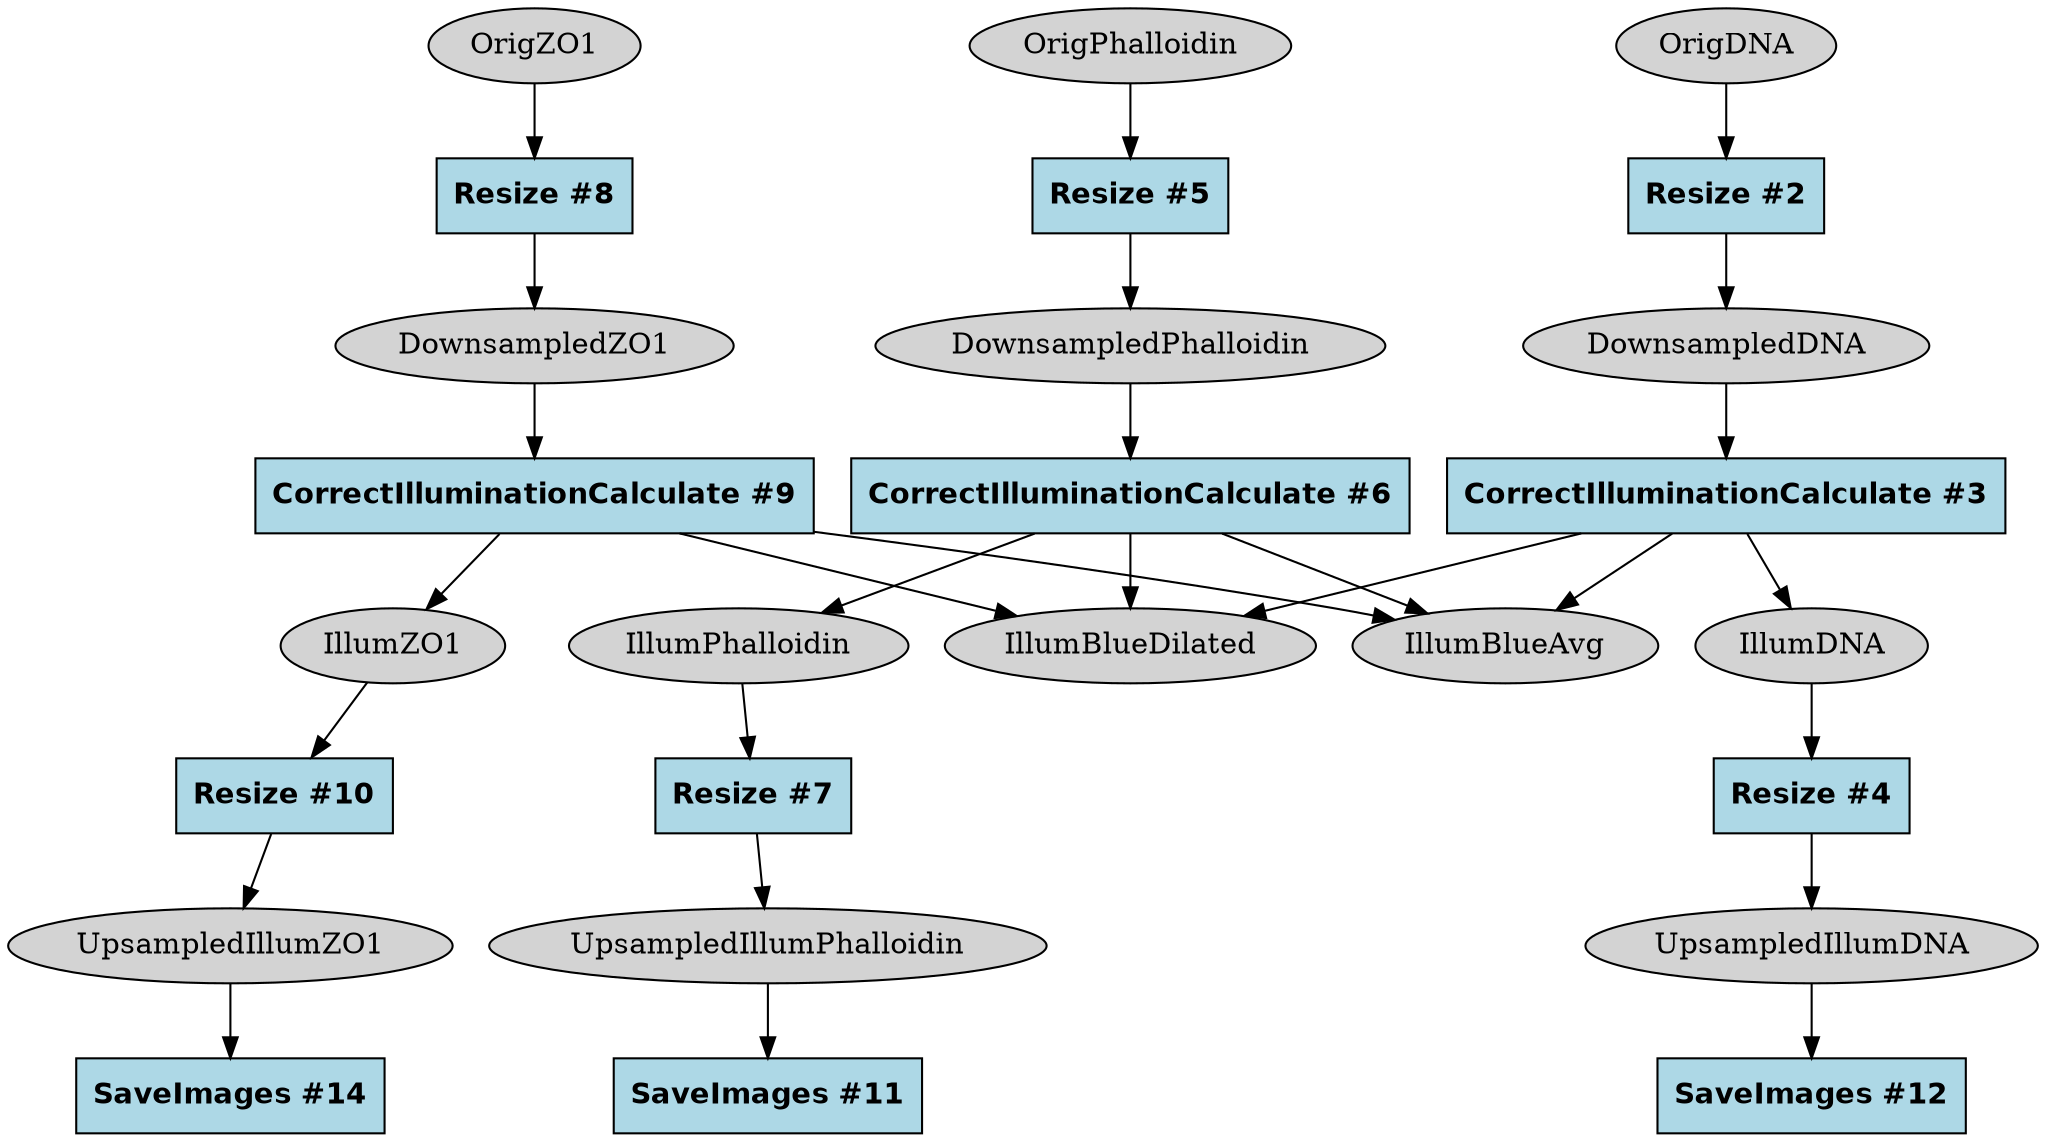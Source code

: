 strict digraph {
CorrectIlluminationCalculate_33f5e1db [type=module, label="CorrectIlluminationCalculate #3", module_name=CorrectIlluminationCalculate, module_num=3, original_num=3, stable_id="CorrectIlluminationCalculate_33f5e1db", enabled=True, shape=box, style=filled, fillcolor=lightblue, fontname="Helvetica-Bold"];
CorrectIlluminationCalculate_a8748183 [type=module, label="CorrectIlluminationCalculate #9", module_name=CorrectIlluminationCalculate, module_num=9, original_num=9, stable_id="CorrectIlluminationCalculate_a8748183", enabled=True, shape=box, style=filled, fillcolor=lightblue, fontname="Helvetica-Bold"];
CorrectIlluminationCalculate_f1a1c27f [type=module, label="CorrectIlluminationCalculate #6", module_name=CorrectIlluminationCalculate, module_num=6, original_num=6, stable_id="CorrectIlluminationCalculate_f1a1c27f", enabled=True, shape=box, style=filled, fillcolor=lightblue, fontname="Helvetica-Bold"];
Resize_6c6ce28f [type=module, label="Resize #7", module_name=Resize, module_num=7, original_num=7, stable_id="Resize_6c6ce28f", enabled=True, shape=box, style=filled, fillcolor=lightblue, fontname="Helvetica-Bold"];
Resize_874f6024 [type=module, label="Resize #8", module_name=Resize, module_num=8, original_num=8, stable_id="Resize_874f6024", enabled=True, shape=box, style=filled, fillcolor=lightblue, fontname="Helvetica-Bold"];
Resize_a089627e [type=module, label="Resize #10", module_name=Resize, module_num=10, original_num=10, stable_id="Resize_a089627e", enabled=True, shape=box, style=filled, fillcolor=lightblue, fontname="Helvetica-Bold"];
Resize_a1ed711d [type=module, label="Resize #2", module_name=Resize, module_num=2, original_num=2, stable_id="Resize_a1ed711d", enabled=True, shape=box, style=filled, fillcolor=lightblue, fontname="Helvetica-Bold"];
Resize_af03c3f7 [type=module, label="Resize #4", module_name=Resize, module_num=4, original_num=4, stable_id="Resize_af03c3f7", enabled=True, shape=box, style=filled, fillcolor=lightblue, fontname="Helvetica-Bold"];
Resize_ce112480 [type=module, label="Resize #5", module_name=Resize, module_num=5, original_num=5, stable_id="Resize_ce112480", enabled=True, shape=box, style=filled, fillcolor=lightblue, fontname="Helvetica-Bold"];
SaveImages_55c79daa [type=module, label="SaveImages #12", module_name=SaveImages, module_num=12, original_num=12, stable_id="SaveImages_55c79daa", enabled=True, shape=box, style=filled, fillcolor=lightblue, fontname="Helvetica-Bold"];
SaveImages_94f2dffd [type=module, label="SaveImages #11", module_name=SaveImages, module_num=11, original_num=11, stable_id="SaveImages_94f2dffd", enabled=True, shape=box, style=filled, fillcolor=lightblue, fontname="Helvetica-Bold"];
SaveImages_a89de7e [type=module, label="SaveImages #14", module_name=SaveImages, module_num=14, original_num=14, stable_id="SaveImages_a89de7e", enabled=True, shape=box, style=filled, fillcolor=lightblue, fontname="Helvetica-Bold"];
image__DownsampledDNA [type=image, label=DownsampledDNA, shape=ellipse, style=filled, fillcolor=lightgray];
image__DownsampledPhalloidin [type=image, label=DownsampledPhalloidin, shape=ellipse, style=filled, fillcolor=lightgray];
image__DownsampledZO1 [type=image, label=DownsampledZO1, shape=ellipse, style=filled, fillcolor=lightgray];
image__IllumBlueAvg [type=image, label=IllumBlueAvg, shape=ellipse, style=filled, fillcolor=lightgray];
image__IllumBlueDilated [type=image, label=IllumBlueDilated, shape=ellipse, style=filled, fillcolor=lightgray];
image__IllumDNA [type=image, label=IllumDNA, shape=ellipse, style=filled, fillcolor=lightgray];
image__IllumPhalloidin [type=image, label=IllumPhalloidin, shape=ellipse, style=filled, fillcolor=lightgray];
image__IllumZO1 [type=image, label=IllumZO1, shape=ellipse, style=filled, fillcolor=lightgray];
image__OrigDNA [type=image, label=OrigDNA, shape=ellipse, style=filled, fillcolor=lightgray];
image__OrigPhalloidin [type=image, label=OrigPhalloidin, shape=ellipse, style=filled, fillcolor=lightgray];
image__OrigZO1 [type=image, label=OrigZO1, shape=ellipse, style=filled, fillcolor=lightgray];
image__UpsampledIllumDNA [type=image, label=UpsampledIllumDNA, shape=ellipse, style=filled, fillcolor=lightgray];
image__UpsampledIllumPhalloidin [type=image, label=UpsampledIllumPhalloidin, shape=ellipse, style=filled, fillcolor=lightgray];
image__UpsampledIllumZO1 [type=image, label=UpsampledIllumZO1, shape=ellipse, style=filled, fillcolor=lightgray];
CorrectIlluminationCalculate_33f5e1db -> image__IllumBlueAvg [type="image_output"];
CorrectIlluminationCalculate_33f5e1db -> image__IllumBlueDilated [type="image_output"];
CorrectIlluminationCalculate_33f5e1db -> image__IllumDNA [type="image_output"];
CorrectIlluminationCalculate_a8748183 -> image__IllumBlueAvg [type="image_output"];
CorrectIlluminationCalculate_a8748183 -> image__IllumBlueDilated [type="image_output"];
CorrectIlluminationCalculate_a8748183 -> image__IllumZO1 [type="image_output"];
CorrectIlluminationCalculate_f1a1c27f -> image__IllumBlueAvg [type="image_output"];
CorrectIlluminationCalculate_f1a1c27f -> image__IllumBlueDilated [type="image_output"];
CorrectIlluminationCalculate_f1a1c27f -> image__IllumPhalloidin [type="image_output"];
Resize_6c6ce28f -> image__UpsampledIllumPhalloidin [type="image_output"];
Resize_874f6024 -> image__DownsampledZO1 [type="image_output"];
Resize_a089627e -> image__UpsampledIllumZO1 [type="image_output"];
Resize_a1ed711d -> image__DownsampledDNA [type="image_output"];
Resize_af03c3f7 -> image__UpsampledIllumDNA [type="image_output"];
Resize_ce112480 -> image__DownsampledPhalloidin [type="image_output"];
image__DownsampledDNA -> CorrectIlluminationCalculate_33f5e1db [type="image_input"];
image__DownsampledPhalloidin -> CorrectIlluminationCalculate_f1a1c27f [type="image_input"];
image__DownsampledZO1 -> CorrectIlluminationCalculate_a8748183 [type="image_input"];
image__IllumDNA -> Resize_af03c3f7 [type="image_input"];
image__IllumPhalloidin -> Resize_6c6ce28f [type="image_input"];
image__IllumZO1 -> Resize_a089627e [type="image_input"];
image__OrigDNA -> Resize_a1ed711d [type="image_input"];
image__OrigPhalloidin -> Resize_ce112480 [type="image_input"];
image__OrigZO1 -> Resize_874f6024 [type="image_input"];
image__UpsampledIllumDNA -> SaveImages_55c79daa [type="image_input"];
image__UpsampledIllumPhalloidin -> SaveImages_94f2dffd [type="image_input"];
image__UpsampledIllumZO1 -> SaveImages_a89de7e [type="image_input"];
}
